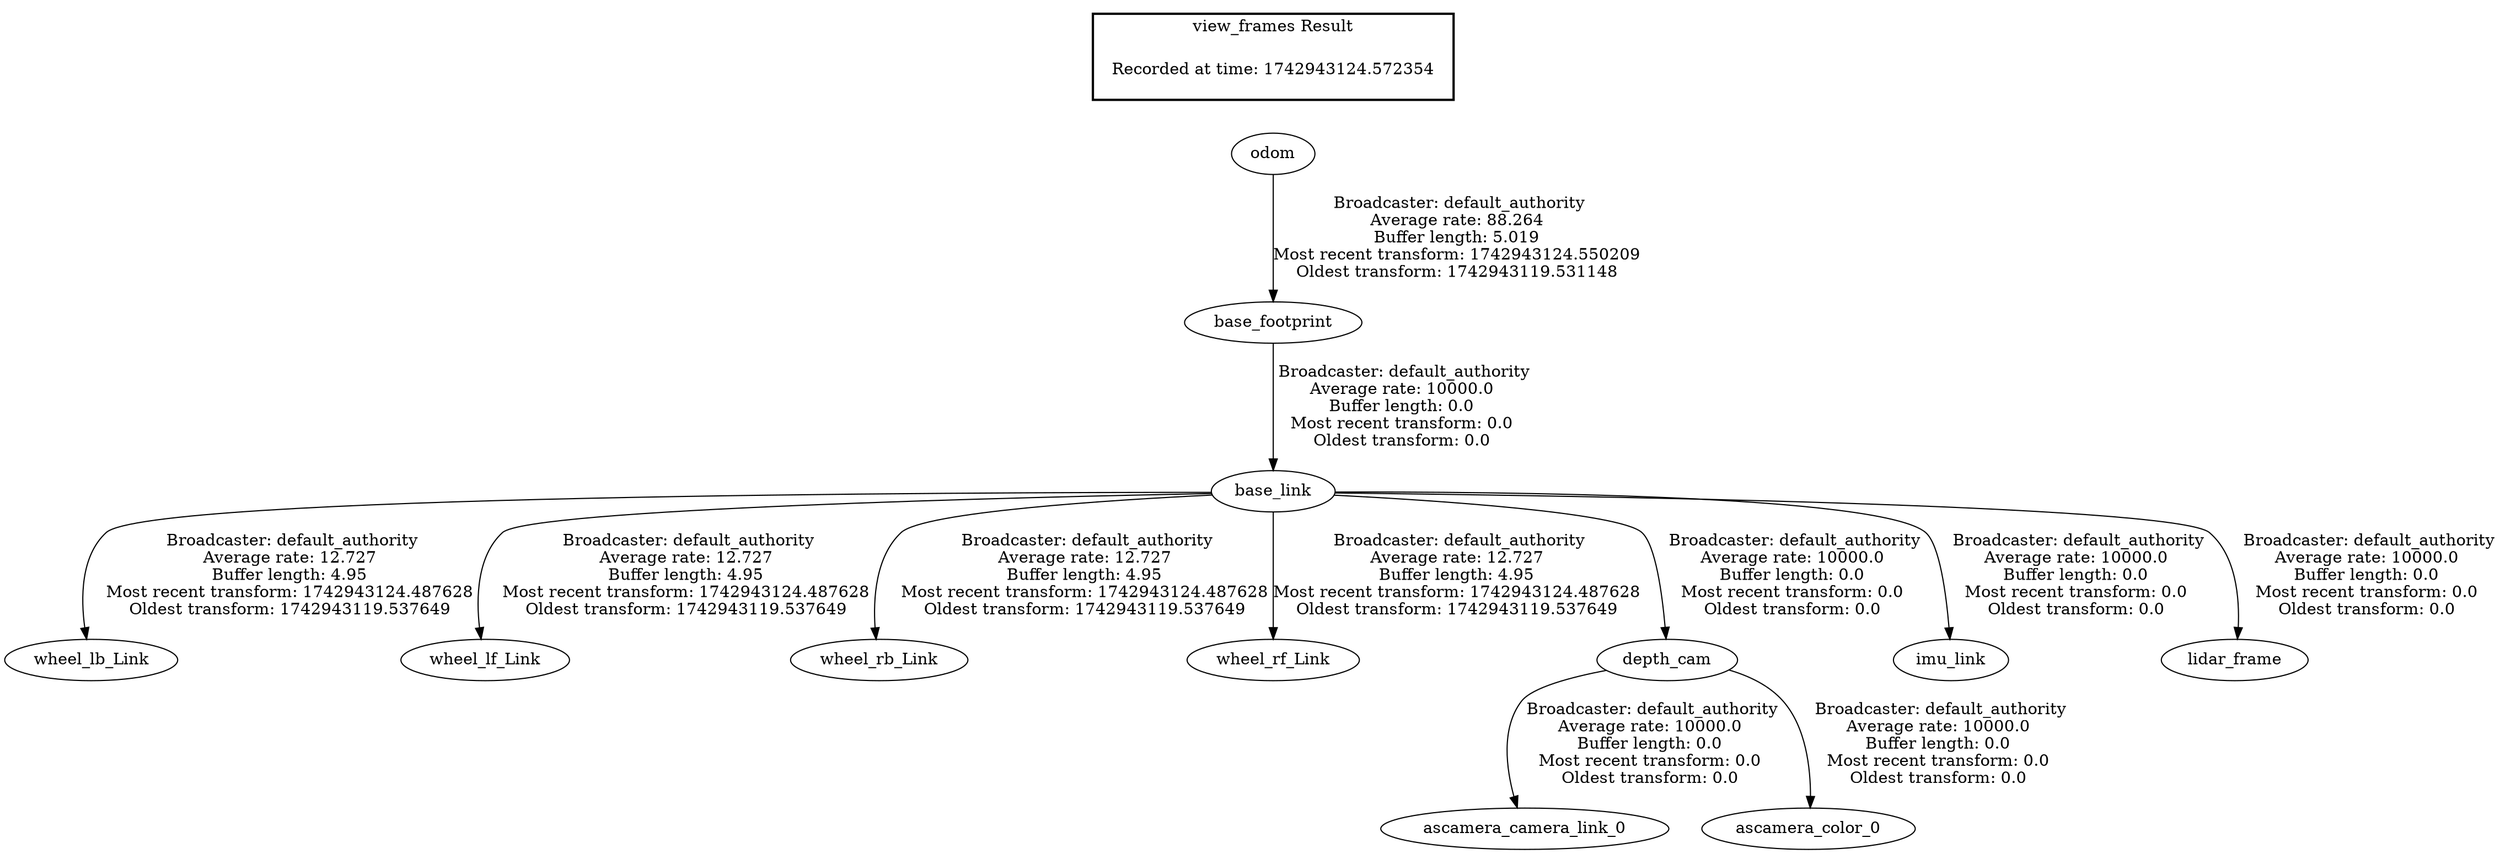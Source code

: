 digraph G {
"odom" -> "base_footprint"[label=" Broadcaster: default_authority\nAverage rate: 88.264\nBuffer length: 5.019\nMost recent transform: 1742943124.550209\nOldest transform: 1742943119.531148\n"];
"base_link" -> "wheel_lb_Link"[label=" Broadcaster: default_authority\nAverage rate: 12.727\nBuffer length: 4.95\nMost recent transform: 1742943124.487628\nOldest transform: 1742943119.537649\n"];
"base_footprint" -> "base_link"[label=" Broadcaster: default_authority\nAverage rate: 10000.0\nBuffer length: 0.0\nMost recent transform: 0.0\nOldest transform: 0.0\n"];
"base_link" -> "wheel_lf_Link"[label=" Broadcaster: default_authority\nAverage rate: 12.727\nBuffer length: 4.95\nMost recent transform: 1742943124.487628\nOldest transform: 1742943119.537649\n"];
"base_link" -> "wheel_rb_Link"[label=" Broadcaster: default_authority\nAverage rate: 12.727\nBuffer length: 4.95\nMost recent transform: 1742943124.487628\nOldest transform: 1742943119.537649\n"];
"base_link" -> "wheel_rf_Link"[label=" Broadcaster: default_authority\nAverage rate: 12.727\nBuffer length: 4.95\nMost recent transform: 1742943124.487628\nOldest transform: 1742943119.537649\n"];
"base_link" -> "depth_cam"[label=" Broadcaster: default_authority\nAverage rate: 10000.0\nBuffer length: 0.0\nMost recent transform: 0.0\nOldest transform: 0.0\n"];
"base_link" -> "imu_link"[label=" Broadcaster: default_authority\nAverage rate: 10000.0\nBuffer length: 0.0\nMost recent transform: 0.0\nOldest transform: 0.0\n"];
"base_link" -> "lidar_frame"[label=" Broadcaster: default_authority\nAverage rate: 10000.0\nBuffer length: 0.0\nMost recent transform: 0.0\nOldest transform: 0.0\n"];
"depth_cam" -> "ascamera_camera_link_0"[label=" Broadcaster: default_authority\nAverage rate: 10000.0\nBuffer length: 0.0\nMost recent transform: 0.0\nOldest transform: 0.0\n"];
"depth_cam" -> "ascamera_color_0"[label=" Broadcaster: default_authority\nAverage rate: 10000.0\nBuffer length: 0.0\nMost recent transform: 0.0\nOldest transform: 0.0\n"];
edge [style=invis];
 subgraph cluster_legend { style=bold; color=black; label ="view_frames Result";
"Recorded at time: 1742943124.572354"[ shape=plaintext ] ;
}->"odom";
}